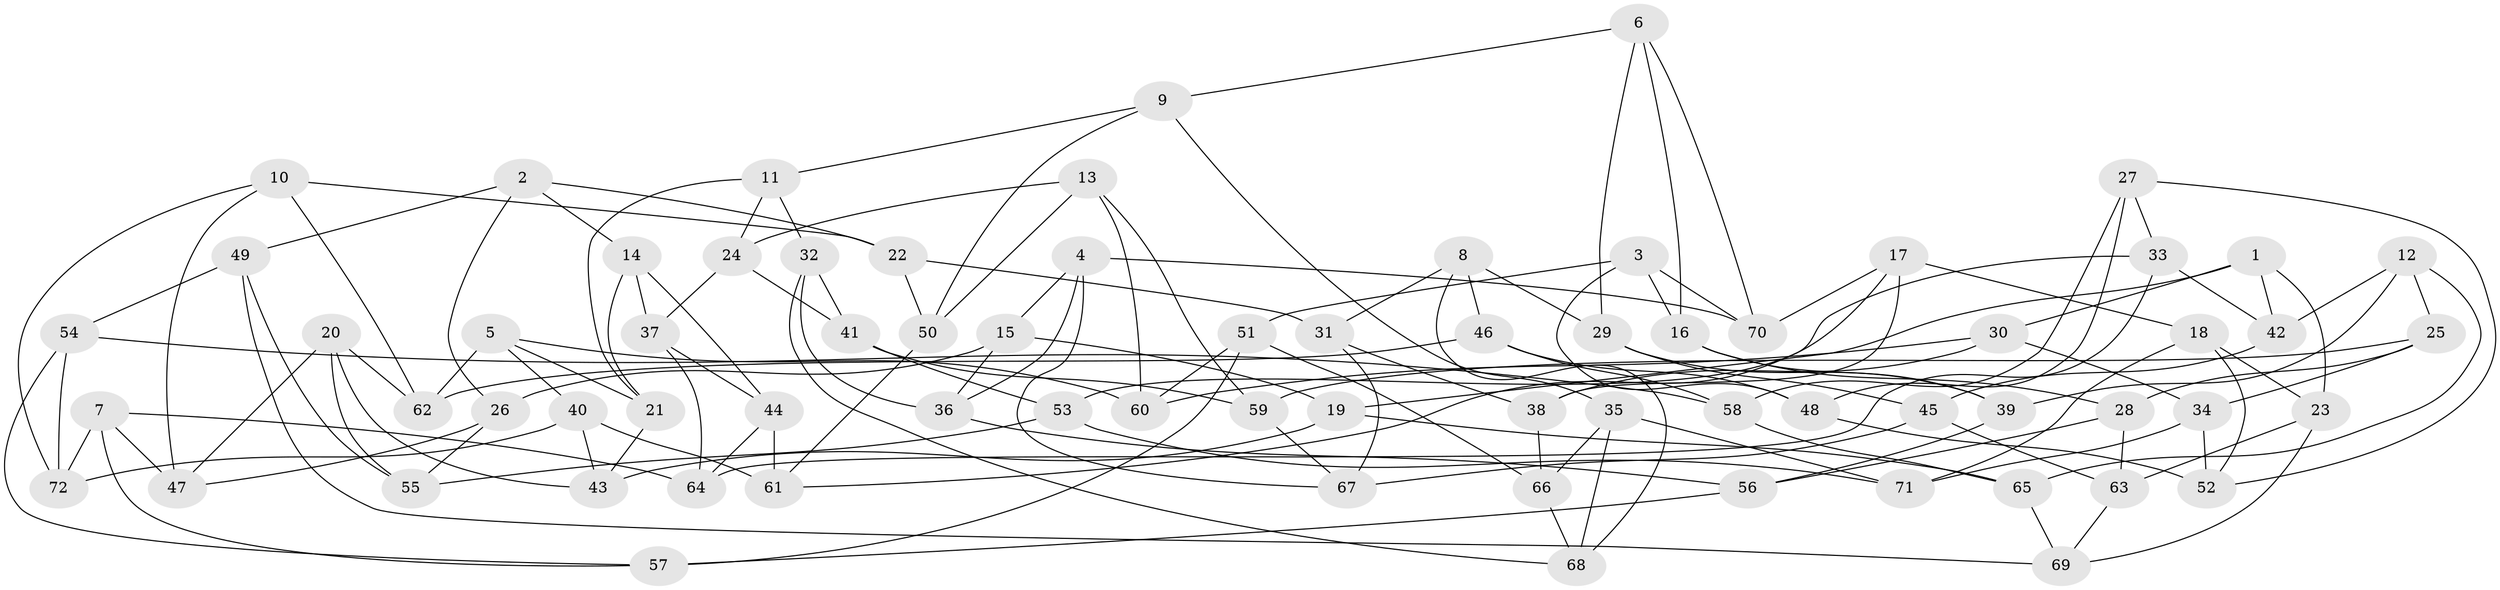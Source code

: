 // Generated by graph-tools (version 1.1) at 2025/56/03/09/25 04:56:48]
// undirected, 72 vertices, 144 edges
graph export_dot {
graph [start="1"]
  node [color=gray90,style=filled];
  1;
  2;
  3;
  4;
  5;
  6;
  7;
  8;
  9;
  10;
  11;
  12;
  13;
  14;
  15;
  16;
  17;
  18;
  19;
  20;
  21;
  22;
  23;
  24;
  25;
  26;
  27;
  28;
  29;
  30;
  31;
  32;
  33;
  34;
  35;
  36;
  37;
  38;
  39;
  40;
  41;
  42;
  43;
  44;
  45;
  46;
  47;
  48;
  49;
  50;
  51;
  52;
  53;
  54;
  55;
  56;
  57;
  58;
  59;
  60;
  61;
  62;
  63;
  64;
  65;
  66;
  67;
  68;
  69;
  70;
  71;
  72;
  1 -- 30;
  1 -- 19;
  1 -- 23;
  1 -- 42;
  2 -- 22;
  2 -- 26;
  2 -- 14;
  2 -- 49;
  3 -- 16;
  3 -- 48;
  3 -- 51;
  3 -- 70;
  4 -- 36;
  4 -- 15;
  4 -- 70;
  4 -- 67;
  5 -- 40;
  5 -- 21;
  5 -- 62;
  5 -- 60;
  6 -- 16;
  6 -- 70;
  6 -- 29;
  6 -- 9;
  7 -- 57;
  7 -- 47;
  7 -- 64;
  7 -- 72;
  8 -- 31;
  8 -- 46;
  8 -- 68;
  8 -- 29;
  9 -- 11;
  9 -- 50;
  9 -- 35;
  10 -- 22;
  10 -- 72;
  10 -- 47;
  10 -- 62;
  11 -- 21;
  11 -- 24;
  11 -- 32;
  12 -- 65;
  12 -- 39;
  12 -- 25;
  12 -- 42;
  13 -- 60;
  13 -- 24;
  13 -- 50;
  13 -- 59;
  14 -- 44;
  14 -- 21;
  14 -- 37;
  15 -- 36;
  15 -- 19;
  15 -- 26;
  16 -- 39;
  16 -- 28;
  17 -- 18;
  17 -- 38;
  17 -- 70;
  17 -- 61;
  18 -- 52;
  18 -- 23;
  18 -- 71;
  19 -- 43;
  19 -- 65;
  20 -- 62;
  20 -- 47;
  20 -- 43;
  20 -- 55;
  21 -- 43;
  22 -- 50;
  22 -- 31;
  23 -- 69;
  23 -- 63;
  24 -- 41;
  24 -- 37;
  25 -- 34;
  25 -- 59;
  25 -- 28;
  26 -- 55;
  26 -- 47;
  27 -- 58;
  27 -- 48;
  27 -- 33;
  27 -- 52;
  28 -- 56;
  28 -- 63;
  29 -- 39;
  29 -- 45;
  30 -- 38;
  30 -- 60;
  30 -- 34;
  31 -- 38;
  31 -- 67;
  32 -- 41;
  32 -- 36;
  32 -- 68;
  33 -- 64;
  33 -- 53;
  33 -- 42;
  34 -- 52;
  34 -- 71;
  35 -- 71;
  35 -- 66;
  35 -- 68;
  36 -- 56;
  37 -- 64;
  37 -- 44;
  38 -- 66;
  39 -- 56;
  40 -- 72;
  40 -- 43;
  40 -- 61;
  41 -- 53;
  41 -- 59;
  42 -- 45;
  44 -- 64;
  44 -- 61;
  45 -- 67;
  45 -- 63;
  46 -- 48;
  46 -- 58;
  46 -- 62;
  48 -- 52;
  49 -- 69;
  49 -- 55;
  49 -- 54;
  50 -- 61;
  51 -- 66;
  51 -- 60;
  51 -- 57;
  53 -- 71;
  53 -- 55;
  54 -- 58;
  54 -- 57;
  54 -- 72;
  56 -- 57;
  58 -- 65;
  59 -- 67;
  63 -- 69;
  65 -- 69;
  66 -- 68;
}

